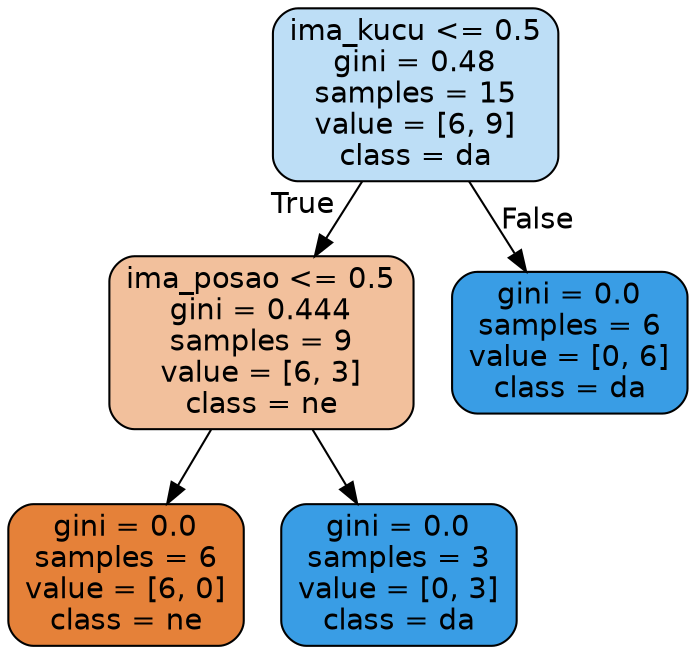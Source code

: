 digraph Tree {
node [shape=box, style="filled, rounded", color="black", fontname=helvetica] ;
edge [fontname=helvetica] ;
0 [label="ima_kucu <= 0.5\ngini = 0.48\nsamples = 15\nvalue = [6, 9]\nclass = da", fillcolor="#399de555"] ;
1 [label="ima_posao <= 0.5\ngini = 0.444\nsamples = 9\nvalue = [6, 3]\nclass = ne", fillcolor="#e581397f"] ;
0 -> 1 [labeldistance=2.5, labelangle=45, headlabel="True"] ;
2 [label="gini = 0.0\nsamples = 6\nvalue = [6, 0]\nclass = ne", fillcolor="#e58139ff"] ;
1 -> 2 ;
3 [label="gini = 0.0\nsamples = 3\nvalue = [0, 3]\nclass = da", fillcolor="#399de5ff"] ;
1 -> 3 ;
4 [label="gini = 0.0\nsamples = 6\nvalue = [0, 6]\nclass = da", fillcolor="#399de5ff"] ;
0 -> 4 [labeldistance=2.5, labelangle=-45, headlabel="False"] ;
}